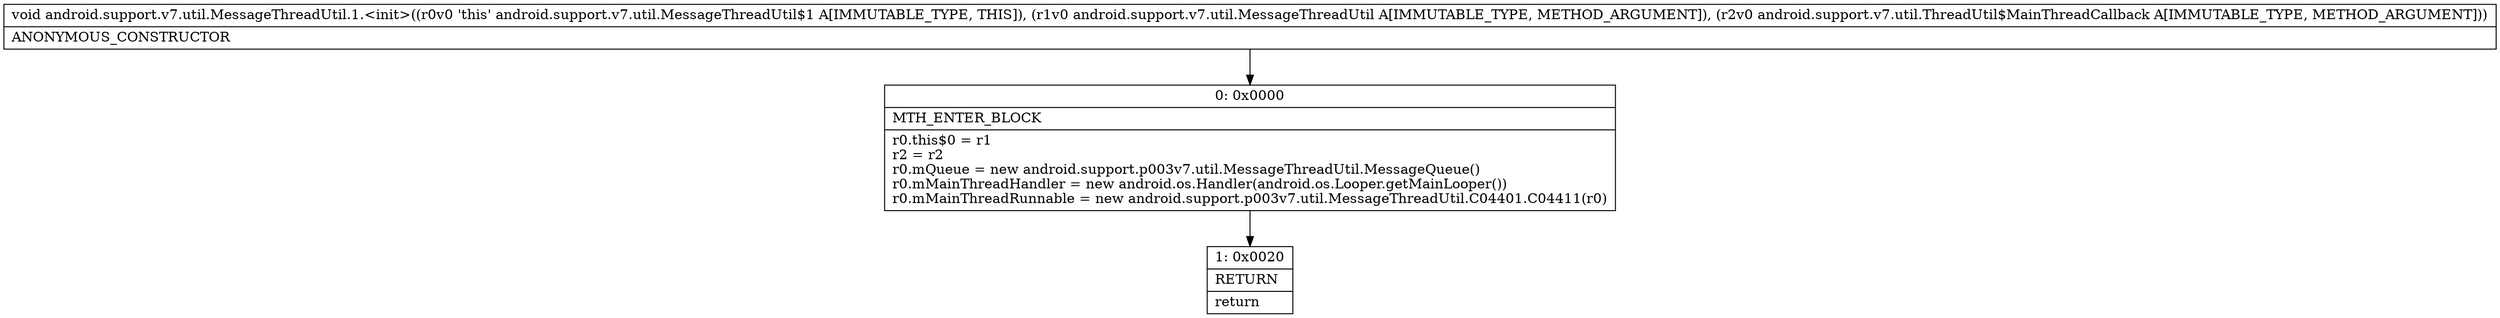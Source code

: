 digraph "CFG forandroid.support.v7.util.MessageThreadUtil.1.\<init\>(Landroid\/support\/v7\/util\/MessageThreadUtil;Landroid\/support\/v7\/util\/ThreadUtil$MainThreadCallback;)V" {
Node_0 [shape=record,label="{0\:\ 0x0000|MTH_ENTER_BLOCK\l|r0.this$0 = r1\lr2 = r2\lr0.mQueue = new android.support.p003v7.util.MessageThreadUtil.MessageQueue()\lr0.mMainThreadHandler = new android.os.Handler(android.os.Looper.getMainLooper())\lr0.mMainThreadRunnable = new android.support.p003v7.util.MessageThreadUtil.C04401.C04411(r0)\l}"];
Node_1 [shape=record,label="{1\:\ 0x0020|RETURN\l|return\l}"];
MethodNode[shape=record,label="{void android.support.v7.util.MessageThreadUtil.1.\<init\>((r0v0 'this' android.support.v7.util.MessageThreadUtil$1 A[IMMUTABLE_TYPE, THIS]), (r1v0 android.support.v7.util.MessageThreadUtil A[IMMUTABLE_TYPE, METHOD_ARGUMENT]), (r2v0 android.support.v7.util.ThreadUtil$MainThreadCallback A[IMMUTABLE_TYPE, METHOD_ARGUMENT]))  | ANONYMOUS_CONSTRUCTOR\l}"];
MethodNode -> Node_0;
Node_0 -> Node_1;
}


